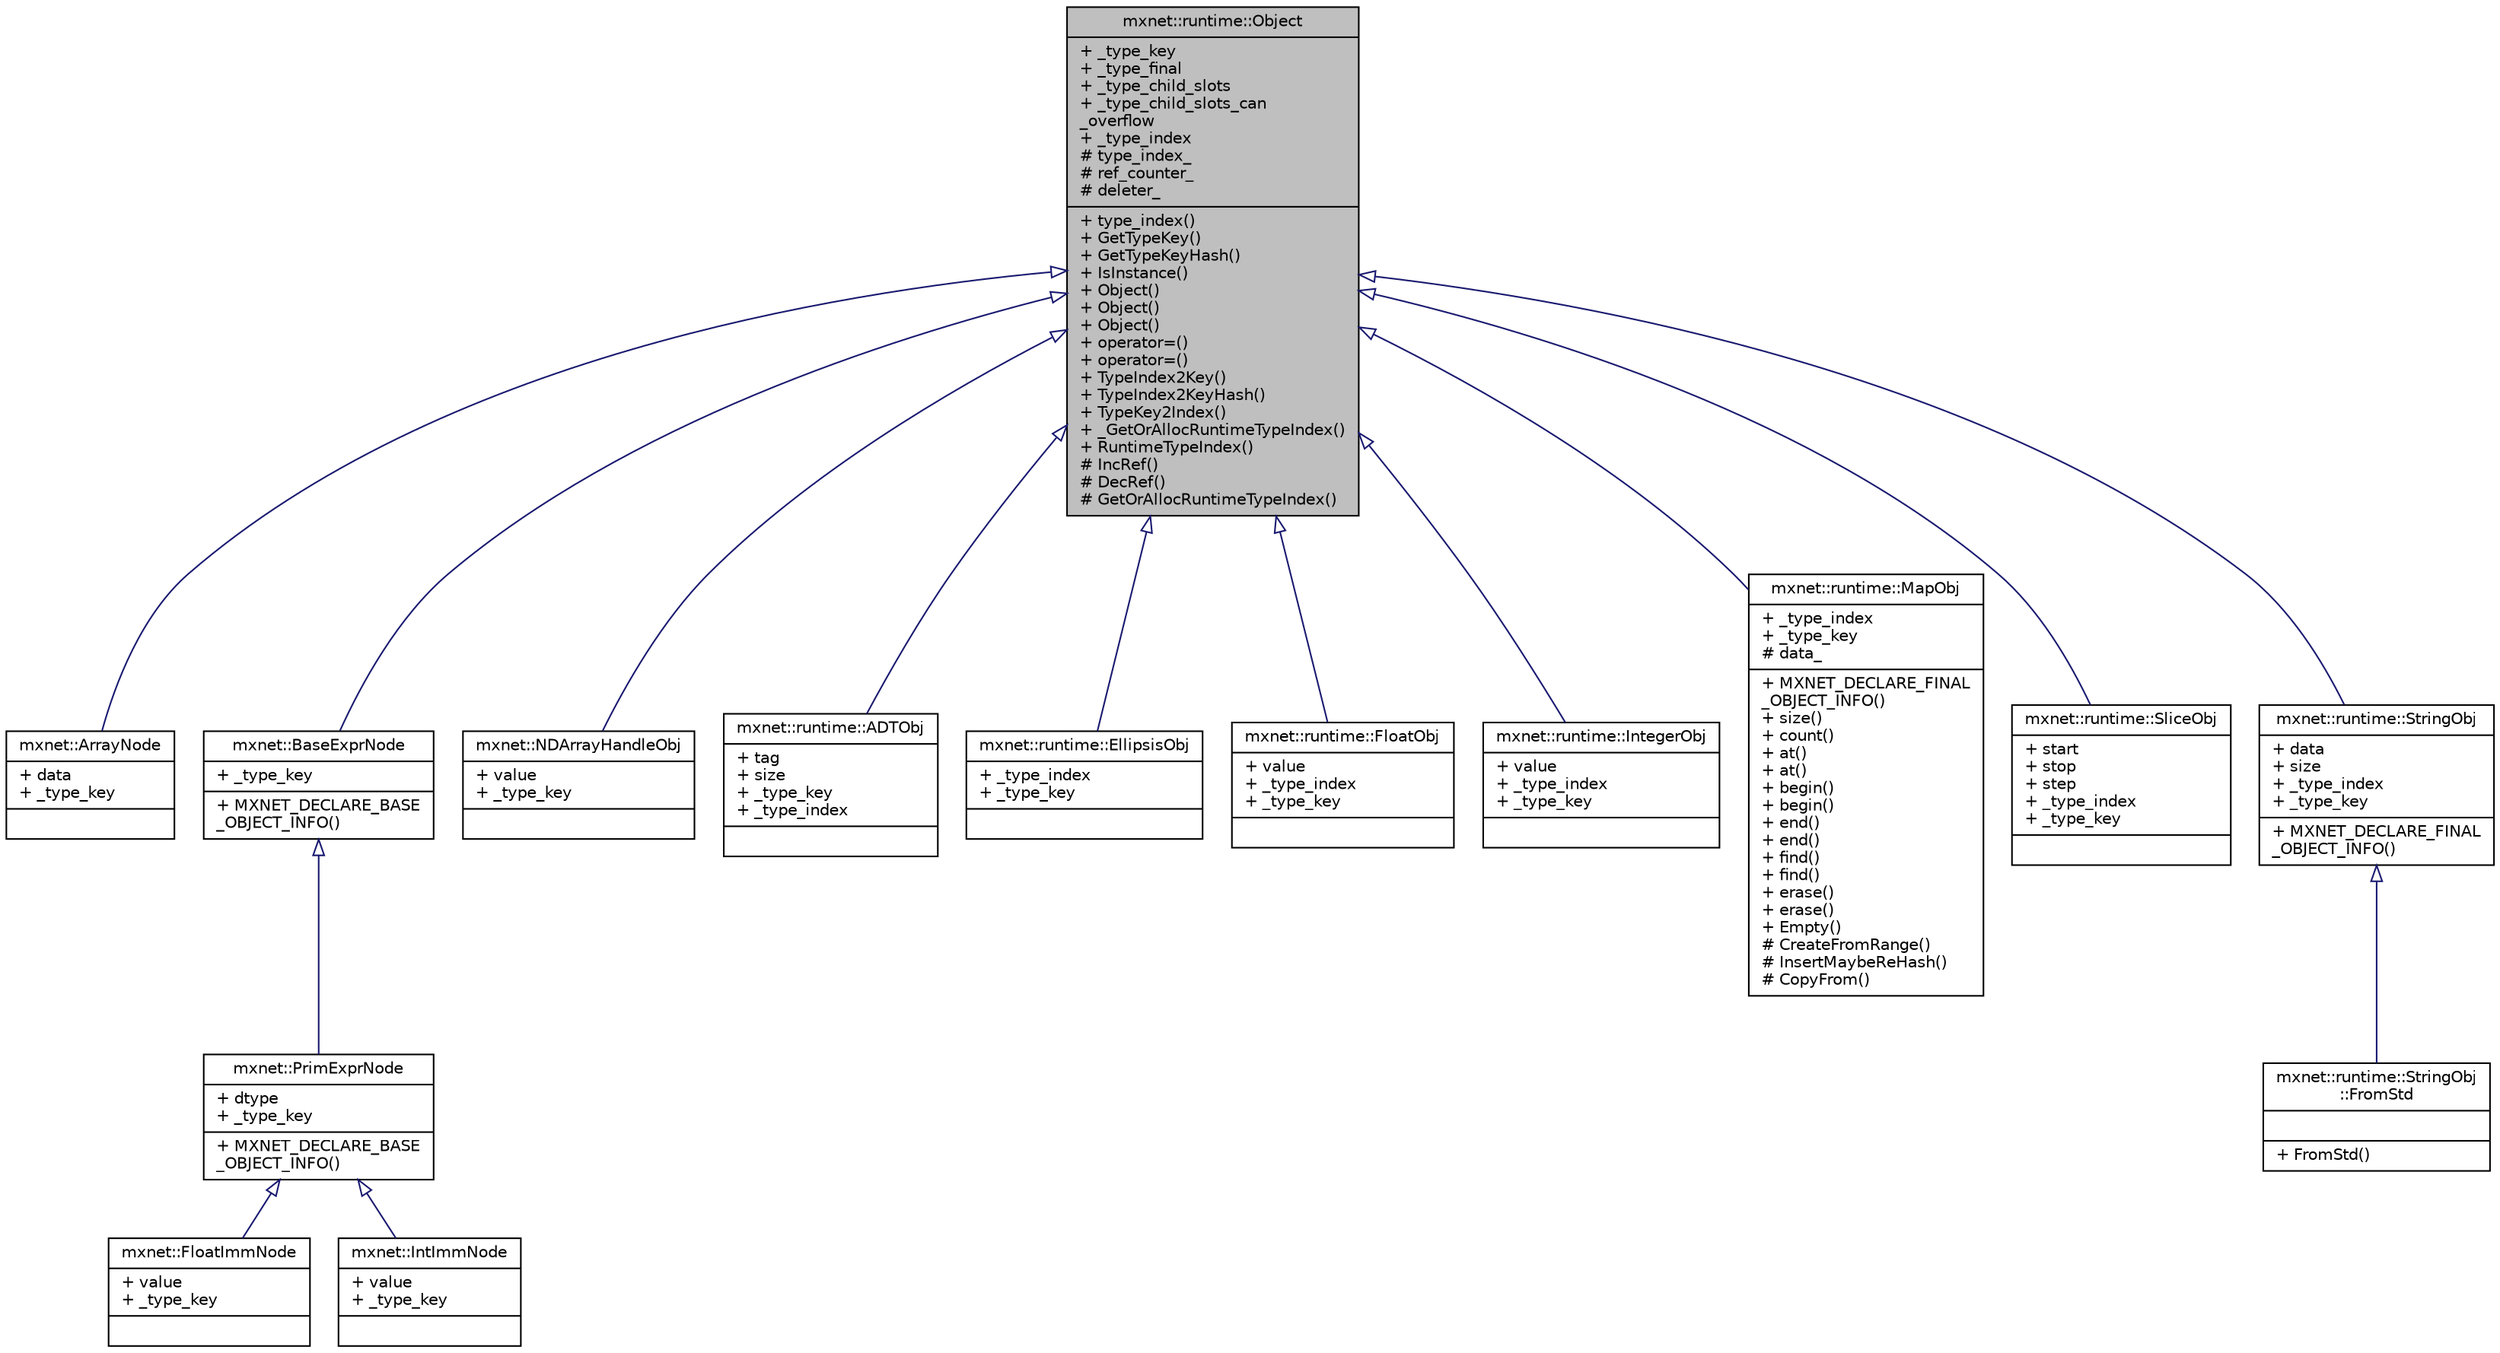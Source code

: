 digraph "mxnet::runtime::Object"
{
 // LATEX_PDF_SIZE
  edge [fontname="Helvetica",fontsize="10",labelfontname="Helvetica",labelfontsize="10"];
  node [fontname="Helvetica",fontsize="10",shape=record];
  Node1 [label="{mxnet::runtime::Object\n|+ _type_key\l+ _type_final\l+ _type_child_slots\l+ _type_child_slots_can\l_overflow\l+ _type_index\l# type_index_\l# ref_counter_\l# deleter_\l|+ type_index()\l+ GetTypeKey()\l+ GetTypeKeyHash()\l+ IsInstance()\l+ Object()\l+ Object()\l+ Object()\l+ operator=()\l+ operator=()\l+ TypeIndex2Key()\l+ TypeIndex2KeyHash()\l+ TypeKey2Index()\l+ _GetOrAllocRuntimeTypeIndex()\l+ RuntimeTypeIndex()\l# IncRef()\l# DecRef()\l# GetOrAllocRuntimeTypeIndex()\l}",height=0.2,width=0.4,color="black", fillcolor="grey75", style="filled", fontcolor="black",tooltip="base class of all object containers."];
  Node1 -> Node2 [dir="back",color="midnightblue",fontsize="10",style="solid",arrowtail="onormal",fontname="Helvetica"];
  Node2 [label="{mxnet::ArrayNode\n|+ data\l+ _type_key\l|}",height=0.2,width=0.4,color="black", fillcolor="white", style="filled",URL="$classmxnet_1_1ArrayNode.html",tooltip="array node content in array"];
  Node1 -> Node3 [dir="back",color="midnightblue",fontsize="10",style="solid",arrowtail="onormal",fontname="Helvetica"];
  Node3 [label="{mxnet::BaseExprNode\n|+ _type_key\l|+ MXNET_DECLARE_BASE\l_OBJECT_INFO()\l}",height=0.2,width=0.4,color="black", fillcolor="white", style="filled",URL="$classmxnet_1_1BaseExprNode.html",tooltip="Base type of all the expressions."];
  Node3 -> Node4 [dir="back",color="midnightblue",fontsize="10",style="solid",arrowtail="onormal",fontname="Helvetica"];
  Node4 [label="{mxnet::PrimExprNode\n|+ dtype\l+ _type_key\l|+ MXNET_DECLARE_BASE\l_OBJECT_INFO()\l}",height=0.2,width=0.4,color="black", fillcolor="white", style="filled",URL="$classmxnet_1_1PrimExprNode.html",tooltip="Base node of all primitive expressions."];
  Node4 -> Node5 [dir="back",color="midnightblue",fontsize="10",style="solid",arrowtail="onormal",fontname="Helvetica"];
  Node5 [label="{mxnet::FloatImmNode\n|+ value\l+ _type_key\l|}",height=0.2,width=0.4,color="black", fillcolor="white", style="filled",URL="$classmxnet_1_1FloatImmNode.html",tooltip="Constant floating point literals in the program."];
  Node4 -> Node6 [dir="back",color="midnightblue",fontsize="10",style="solid",arrowtail="onormal",fontname="Helvetica"];
  Node6 [label="{mxnet::IntImmNode\n|+ value\l+ _type_key\l|}",height=0.2,width=0.4,color="black", fillcolor="white", style="filled",URL="$classmxnet_1_1IntImmNode.html",tooltip="Constant integer literals in the program."];
  Node1 -> Node7 [dir="back",color="midnightblue",fontsize="10",style="solid",arrowtail="onormal",fontname="Helvetica"];
  Node7 [label="{mxnet::NDArrayHandleObj\n|+ value\l+ _type_key\l|}",height=0.2,width=0.4,color="black", fillcolor="white", style="filled",URL="$classmxnet_1_1NDArrayHandleObj.html",tooltip=" "];
  Node1 -> Node8 [dir="back",color="midnightblue",fontsize="10",style="solid",arrowtail="onormal",fontname="Helvetica"];
  Node8 [label="{mxnet::runtime::ADTObj\n|+ tag\l+ size\l+ _type_key\l+ _type_index\l|}",height=0.2,width=0.4,color="black", fillcolor="white", style="filled",URL="$classmxnet_1_1runtime_1_1ADTObj.html",tooltip="An object representing a structure or enumeration."];
  Node1 -> Node9 [dir="back",color="midnightblue",fontsize="10",style="solid",arrowtail="onormal",fontname="Helvetica"];
  Node9 [label="{mxnet::runtime::EllipsisObj\n|+ _type_index\l+ _type_key\l|}",height=0.2,width=0.4,color="black", fillcolor="white", style="filled",URL="$classmxnet_1_1runtime_1_1EllipsisObj.html",tooltip="Ellipsis."];
  Node1 -> Node10 [dir="back",color="midnightblue",fontsize="10",style="solid",arrowtail="onormal",fontname="Helvetica"];
  Node10 [label="{mxnet::runtime::FloatObj\n|+ value\l+ _type_index\l+ _type_key\l|}",height=0.2,width=0.4,color="black", fillcolor="white", style="filled",URL="$classmxnet_1_1runtime_1_1FloatObj.html",tooltip=" "];
  Node1 -> Node11 [dir="back",color="midnightblue",fontsize="10",style="solid",arrowtail="onormal",fontname="Helvetica"];
  Node11 [label="{mxnet::runtime::IntegerObj\n|+ value\l+ _type_index\l+ _type_key\l|}",height=0.2,width=0.4,color="black", fillcolor="white", style="filled",URL="$classmxnet_1_1runtime_1_1IntegerObj.html",tooltip=" "];
  Node1 -> Node12 [dir="back",color="midnightblue",fontsize="10",style="solid",arrowtail="onormal",fontname="Helvetica"];
  Node12 [label="{mxnet::runtime::MapObj\n|+ _type_index\l+ _type_key\l# data_\l|+ MXNET_DECLARE_FINAL\l_OBJECT_INFO()\l+ size()\l+ count()\l+ at()\l+ at()\l+ begin()\l+ begin()\l+ end()\l+ end()\l+ find()\l+ find()\l+ erase()\l+ erase()\l+ Empty()\l# CreateFromRange()\l# InsertMaybeReHash()\l# CopyFrom()\l}",height=0.2,width=0.4,color="black", fillcolor="white", style="filled",URL="$classmxnet_1_1runtime_1_1MapObj.html",tooltip="Shared content of all specializations of hash map."];
  Node1 -> Node13 [dir="back",color="midnightblue",fontsize="10",style="solid",arrowtail="onormal",fontname="Helvetica"];
  Node13 [label="{mxnet::runtime::SliceObj\n|+ start\l+ stop\l+ step\l+ _type_index\l+ _type_key\l|}",height=0.2,width=0.4,color="black", fillcolor="white", style="filled",URL="$classmxnet_1_1runtime_1_1SliceObj.html",tooltip="Slice."];
  Node1 -> Node14 [dir="back",color="midnightblue",fontsize="10",style="solid",arrowtail="onormal",fontname="Helvetica"];
  Node14 [label="{mxnet::runtime::StringObj\n|+ data\l+ size\l+ _type_index\l+ _type_key\l|+ MXNET_DECLARE_FINAL\l_OBJECT_INFO()\l}",height=0.2,width=0.4,color="black", fillcolor="white", style="filled",URL="$classmxnet_1_1runtime_1_1StringObj.html",tooltip="An object representing string. It's POD type."];
  Node14 -> Node15 [dir="back",color="midnightblue",fontsize="10",style="solid",arrowtail="onormal",fontname="Helvetica"];
  Node15 [label="{mxnet::runtime::StringObj\l::FromStd\n||+ FromStd()\l}",height=0.2,width=0.4,color="black", fillcolor="white", style="filled",URL="$classmxnet_1_1runtime_1_1StringObj_1_1FromStd.html",tooltip="An object representing string moved from std::string."];
}
